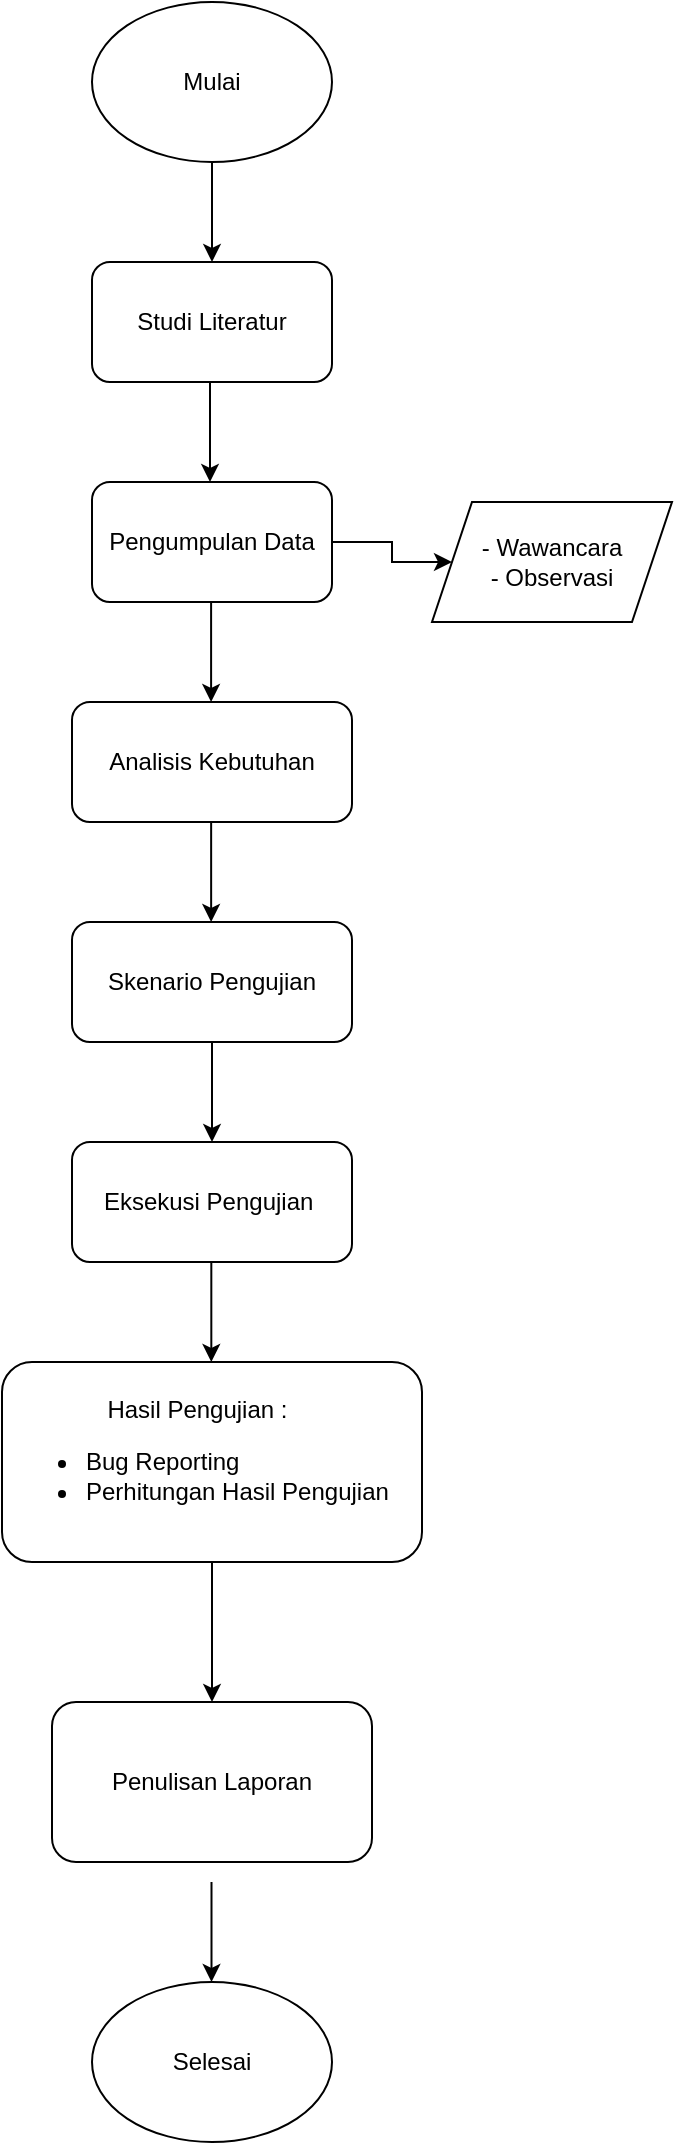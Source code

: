 <mxfile version="24.8.6">
  <diagram name="Halaman-1" id="v_f0oIieX6nZbfierRjr">
    <mxGraphModel dx="1134" dy="704" grid="1" gridSize="10" guides="1" tooltips="1" connect="1" arrows="1" fold="1" page="1" pageScale="1" pageWidth="827" pageHeight="1169" math="0" shadow="0">
      <root>
        <mxCell id="0" />
        <mxCell id="1" parent="0" />
        <mxCell id="xL1-Z52I6kfTr1i_h-am-1" value="Mulai" style="ellipse;whiteSpace=wrap;html=1;labelBackgroundColor=none;" parent="1" vertex="1">
          <mxGeometry x="340" y="40" width="120" height="80" as="geometry" />
        </mxCell>
        <mxCell id="xL1-Z52I6kfTr1i_h-am-2" value="Pengumpulan Data" style="rounded=1;whiteSpace=wrap;html=1;labelBackgroundColor=none;" parent="1" vertex="1">
          <mxGeometry x="340" y="280" width="120" height="60" as="geometry" />
        </mxCell>
        <mxCell id="xL1-Z52I6kfTr1i_h-am-3" value="" style="endArrow=classic;html=1;rounded=0;labelBackgroundColor=none;fontColor=default;" parent="1" edge="1">
          <mxGeometry width="50" height="50" relative="1" as="geometry">
            <mxPoint x="400" y="120" as="sourcePoint" />
            <mxPoint x="400" y="170" as="targetPoint" />
          </mxGeometry>
        </mxCell>
        <mxCell id="xL1-Z52I6kfTr1i_h-am-4" value="Studi Literatur" style="rounded=1;whiteSpace=wrap;html=1;labelBackgroundColor=none;" parent="1" vertex="1">
          <mxGeometry x="340" y="170" width="120" height="60" as="geometry" />
        </mxCell>
        <mxCell id="xL1-Z52I6kfTr1i_h-am-5" value="" style="endArrow=classic;html=1;rounded=0;labelBackgroundColor=none;fontColor=default;" parent="1" edge="1">
          <mxGeometry width="50" height="50" relative="1" as="geometry">
            <mxPoint x="399" y="230" as="sourcePoint" />
            <mxPoint x="399" y="280" as="targetPoint" />
          </mxGeometry>
        </mxCell>
        <mxCell id="xL1-Z52I6kfTr1i_h-am-9" value="" style="endArrow=classic;html=1;rounded=0;exitX=1;exitY=0.5;exitDx=0;exitDy=0;entryX=0;entryY=0.5;entryDx=0;entryDy=0;labelBackgroundColor=none;fontColor=default;" parent="1" source="xL1-Z52I6kfTr1i_h-am-2" edge="1">
          <mxGeometry width="50" height="50" relative="1" as="geometry">
            <mxPoint x="506" y="300" as="sourcePoint" />
            <mxPoint x="520" y="320" as="targetPoint" />
            <Array as="points">
              <mxPoint x="490" y="310" />
              <mxPoint x="490" y="320" />
            </Array>
          </mxGeometry>
        </mxCell>
        <mxCell id="xL1-Z52I6kfTr1i_h-am-11" value="Analisis Kebutuhan" style="rounded=1;whiteSpace=wrap;html=1;labelBackgroundColor=none;" parent="1" vertex="1">
          <mxGeometry x="330" y="390" width="140" height="60" as="geometry" />
        </mxCell>
        <mxCell id="xL1-Z52I6kfTr1i_h-am-12" value="" style="endArrow=classic;html=1;rounded=0;labelBackgroundColor=none;fontColor=default;" parent="1" edge="1">
          <mxGeometry width="50" height="50" relative="1" as="geometry">
            <mxPoint x="399.55" y="340" as="sourcePoint" />
            <mxPoint x="399.55" y="390" as="targetPoint" />
          </mxGeometry>
        </mxCell>
        <mxCell id="xL1-Z52I6kfTr1i_h-am-13" value="" style="endArrow=classic;html=1;rounded=0;labelBackgroundColor=none;fontColor=default;" parent="1" edge="1">
          <mxGeometry width="50" height="50" relative="1" as="geometry">
            <mxPoint x="399.57" y="450" as="sourcePoint" />
            <mxPoint x="399.57" y="500" as="targetPoint" />
          </mxGeometry>
        </mxCell>
        <mxCell id="xL1-Z52I6kfTr1i_h-am-15" value="Skenario Pengujian" style="rounded=1;whiteSpace=wrap;html=1;labelBackgroundColor=none;" parent="1" vertex="1">
          <mxGeometry x="330" y="500" width="140" height="60" as="geometry" />
        </mxCell>
        <mxCell id="xL1-Z52I6kfTr1i_h-am-16" value="" style="endArrow=classic;html=1;rounded=0;exitX=0.5;exitY=1;exitDx=0;exitDy=0;labelBackgroundColor=none;fontColor=default;" parent="1" source="xL1-Z52I6kfTr1i_h-am-15" edge="1">
          <mxGeometry width="50" height="50" relative="1" as="geometry">
            <mxPoint x="390" y="590" as="sourcePoint" />
            <mxPoint x="400" y="610" as="targetPoint" />
          </mxGeometry>
        </mxCell>
        <mxCell id="xL1-Z52I6kfTr1i_h-am-21" value="- Wawancara&lt;div&gt;- Observasi&lt;/div&gt;" style="shape=parallelogram;perimeter=parallelogramPerimeter;whiteSpace=wrap;html=1;fixedSize=1;" parent="1" vertex="1">
          <mxGeometry x="510" y="290" width="120" height="60" as="geometry" />
        </mxCell>
        <mxCell id="xL1-Z52I6kfTr1i_h-am-47" style="edgeStyle=orthogonalEdgeStyle;rounded=0;orthogonalLoop=1;jettySize=auto;html=1;exitX=0.5;exitY=1;exitDx=0;exitDy=0;entryX=0.5;entryY=0;entryDx=0;entryDy=0;" parent="1" source="xL1-Z52I6kfTr1i_h-am-45" target="xL1-Z52I6kfTr1i_h-am-48" edge="1">
          <mxGeometry relative="1" as="geometry">
            <mxPoint x="390.333" y="900" as="targetPoint" />
          </mxGeometry>
        </mxCell>
        <mxCell id="xL1-Z52I6kfTr1i_h-am-45" value="&lt;div style=&quot;text-align: center;&quot;&gt;&lt;span style=&quot;background-color: initial;&quot;&gt;Hasil Pengujian :&lt;/span&gt;&lt;/div&gt;&lt;div&gt;&lt;ul&gt;&lt;li&gt;Bug Reporting&lt;/li&gt;&lt;li&gt;Perhitungan Hasil Pengujian&lt;/li&gt;&lt;/ul&gt;&lt;/div&gt;" style="rounded=1;whiteSpace=wrap;html=1;align=left;" parent="1" vertex="1">
          <mxGeometry x="295" y="720" width="210" height="100" as="geometry" />
        </mxCell>
        <mxCell id="xL1-Z52I6kfTr1i_h-am-51" style="edgeStyle=orthogonalEdgeStyle;rounded=0;orthogonalLoop=1;jettySize=auto;html=1;exitX=0.5;exitY=1;exitDx=0;exitDy=0;" parent="1" edge="1">
          <mxGeometry relative="1" as="geometry">
            <mxPoint x="399.753" y="1030" as="targetPoint" />
            <mxPoint x="399.75" y="980" as="sourcePoint" />
          </mxGeometry>
        </mxCell>
        <mxCell id="xL1-Z52I6kfTr1i_h-am-48" value="Penulisan Laporan" style="rounded=1;whiteSpace=wrap;html=1;" parent="1" vertex="1">
          <mxGeometry x="320" y="890" width="160" height="80" as="geometry" />
        </mxCell>
        <mxCell id="xL1-Z52I6kfTr1i_h-am-52" value="Selesai" style="ellipse;whiteSpace=wrap;html=1;" parent="1" vertex="1">
          <mxGeometry x="340.003" y="1030" width="120" height="80" as="geometry" />
        </mxCell>
        <mxCell id="_Fjl3jhMQ-rgFDk-KS2i-1" value="Eksekusi Pengujian&amp;nbsp;" style="rounded=1;whiteSpace=wrap;html=1;labelBackgroundColor=none;" vertex="1" parent="1">
          <mxGeometry x="330" y="610" width="140" height="60" as="geometry" />
        </mxCell>
        <mxCell id="_Fjl3jhMQ-rgFDk-KS2i-2" value="" style="endArrow=classic;html=1;rounded=0;exitX=0.5;exitY=1;exitDx=0;exitDy=0;labelBackgroundColor=none;fontColor=default;" edge="1" parent="1">
          <mxGeometry width="50" height="50" relative="1" as="geometry">
            <mxPoint x="399.66" y="670" as="sourcePoint" />
            <mxPoint x="399.66" y="720" as="targetPoint" />
          </mxGeometry>
        </mxCell>
      </root>
    </mxGraphModel>
  </diagram>
</mxfile>
